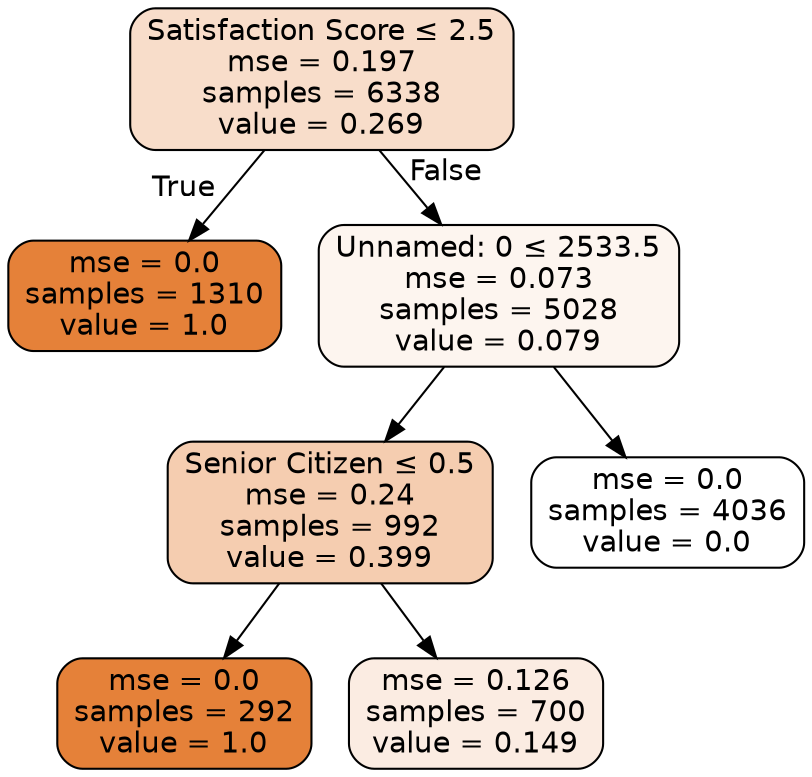 digraph Tree {
node [shape=box, style="filled, rounded", color="black", fontname=helvetica] ;
edge [fontname=helvetica] ;
0 [label=<Satisfaction Score &le; 2.5<br/>mse = 0.197<br/>samples = 6338<br/>value = 0.269>, fillcolor="#f8ddca"] ;
1 [label=<mse = 0.0<br/>samples = 1310<br/>value = 1.0>, fillcolor="#e58139"] ;
0 -> 1 [labeldistance=2.5, labelangle=45, headlabel="True"] ;
2 [label=<Unnamed: 0 &le; 2533.5<br/>mse = 0.073<br/>samples = 5028<br/>value = 0.079>, fillcolor="#fdf5ef"] ;
0 -> 2 [labeldistance=2.5, labelangle=-45, headlabel="False"] ;
3 [label=<Senior Citizen &le; 0.5<br/>mse = 0.24<br/>samples = 992<br/>value = 0.399>, fillcolor="#f5cdb0"] ;
2 -> 3 ;
4 [label=<mse = 0.0<br/>samples = 292<br/>value = 1.0>, fillcolor="#e58139"] ;
3 -> 4 ;
5 [label=<mse = 0.126<br/>samples = 700<br/>value = 0.149>, fillcolor="#fbece2"] ;
3 -> 5 ;
6 [label=<mse = 0.0<br/>samples = 4036<br/>value = 0.0>, fillcolor="#ffffff"] ;
2 -> 6 ;
}

